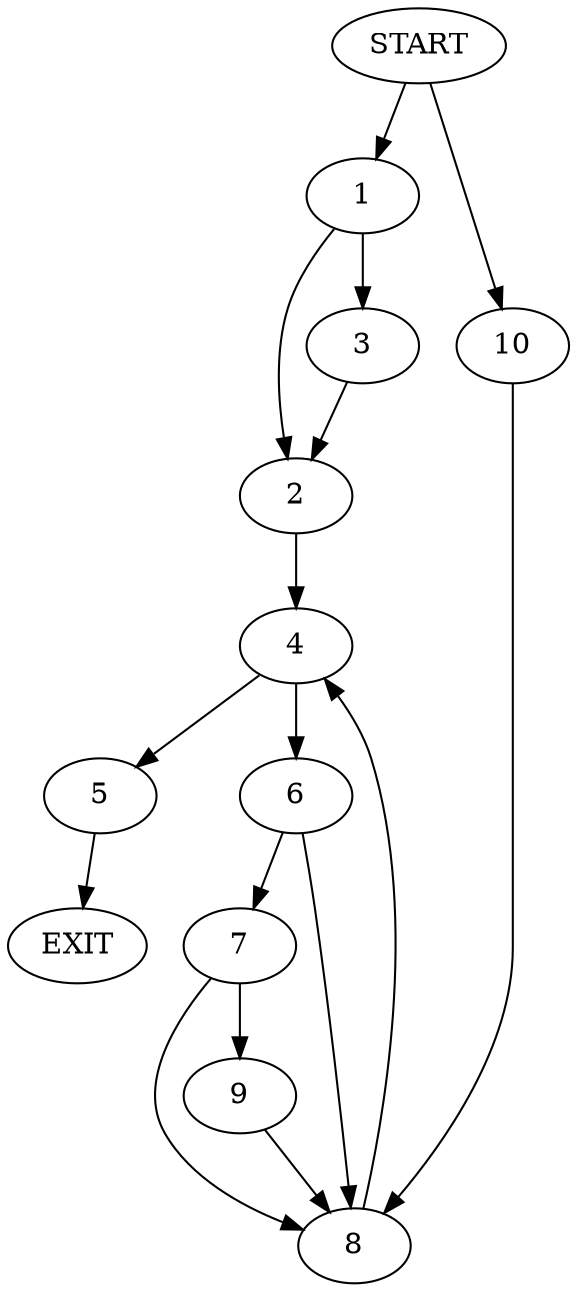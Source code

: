 digraph {
0 [label="START"]
11 [label="EXIT"]
0 -> 1
1 -> 2
1 -> 3
2 -> 4
3 -> 2
4 -> 5
4 -> 6
5 -> 11
6 -> 7
6 -> 8
8 -> 4
7 -> 9
7 -> 8
9 -> 8
0 -> 10
10 -> 8
}
